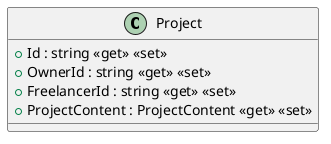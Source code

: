 @startuml
class Project {
    + Id : string <<get>> <<set>>
    + OwnerId : string <<get>> <<set>>
    + FreelancerId : string <<get>> <<set>>
    + ProjectContent : ProjectContent <<get>> <<set>>
}
@enduml
